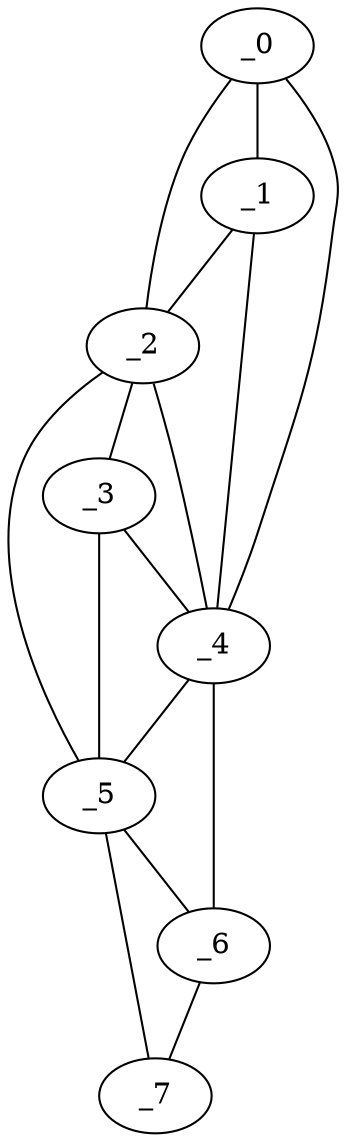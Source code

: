 graph "obj44__195.gxl" {
	_0	 [x=4,
		y=52];
	_1	 [x=50,
		y=58];
	_0 -- _1	 [valence=2];
	_2	 [x=59,
		y=50];
	_0 -- _2	 [valence=1];
	_4	 [x=69,
		y=61];
	_0 -- _4	 [valence=1];
	_1 -- _2	 [valence=1];
	_1 -- _4	 [valence=2];
	_3	 [x=68,
		y=53];
	_2 -- _3	 [valence=2];
	_2 -- _4	 [valence=2];
	_5	 [x=111,
		y=54];
	_2 -- _5	 [valence=1];
	_3 -- _4	 [valence=1];
	_3 -- _5	 [valence=2];
	_4 -- _5	 [valence=2];
	_6	 [x=125,
		y=65];
	_4 -- _6	 [valence=1];
	_5 -- _6	 [valence=1];
	_7	 [x=126,
		y=58];
	_5 -- _7	 [valence=1];
	_6 -- _7	 [valence=1];
}
